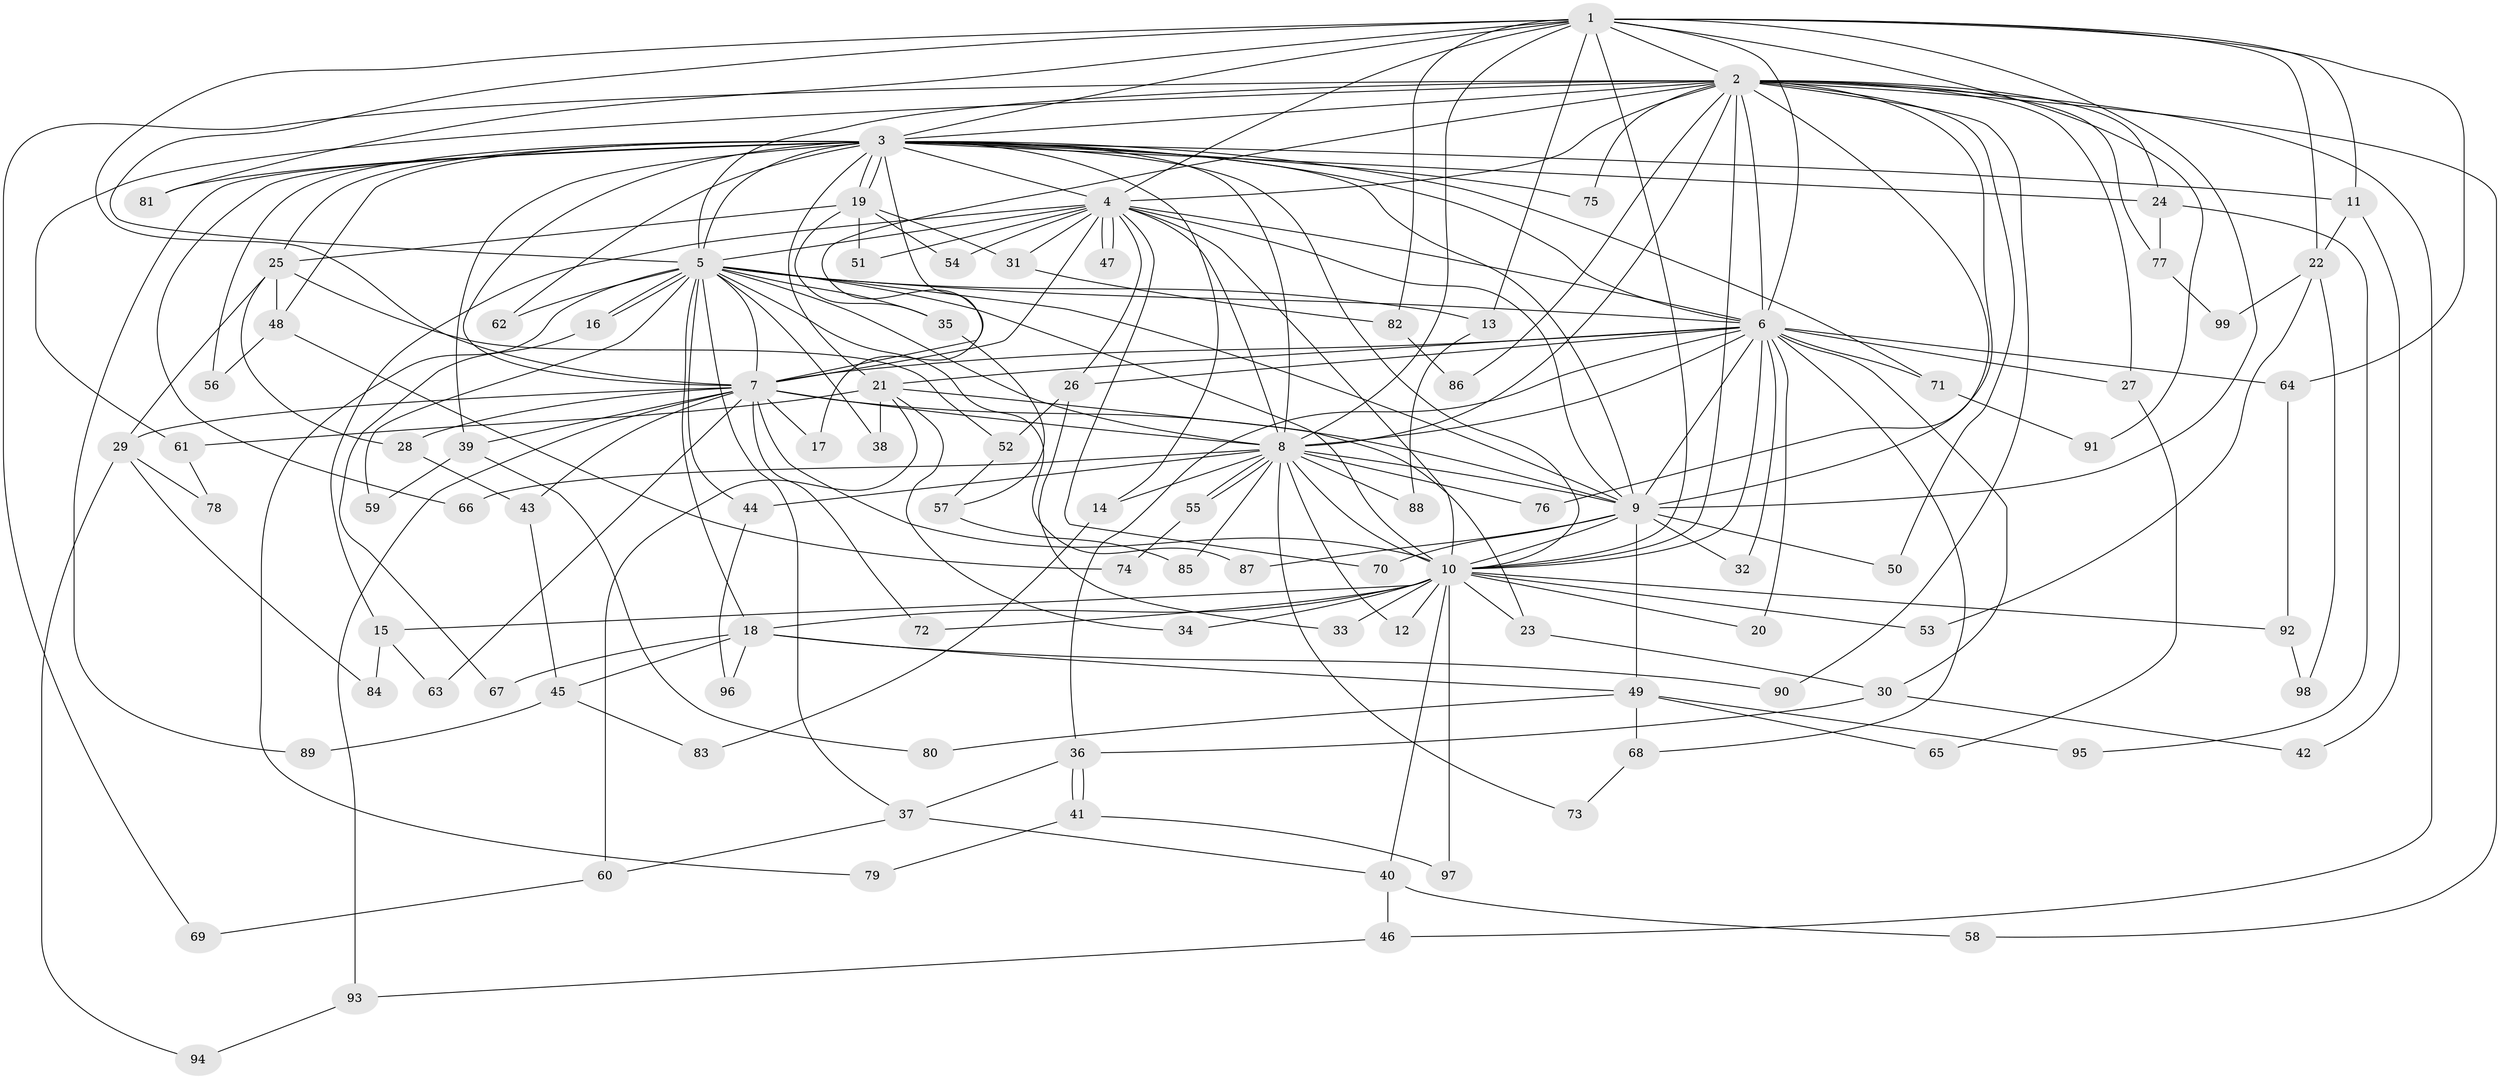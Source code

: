 // Generated by graph-tools (version 1.1) at 2025/25/03/09/25 03:25:42]
// undirected, 99 vertices, 223 edges
graph export_dot {
graph [start="1"]
  node [color=gray90,style=filled];
  1;
  2;
  3;
  4;
  5;
  6;
  7;
  8;
  9;
  10;
  11;
  12;
  13;
  14;
  15;
  16;
  17;
  18;
  19;
  20;
  21;
  22;
  23;
  24;
  25;
  26;
  27;
  28;
  29;
  30;
  31;
  32;
  33;
  34;
  35;
  36;
  37;
  38;
  39;
  40;
  41;
  42;
  43;
  44;
  45;
  46;
  47;
  48;
  49;
  50;
  51;
  52;
  53;
  54;
  55;
  56;
  57;
  58;
  59;
  60;
  61;
  62;
  63;
  64;
  65;
  66;
  67;
  68;
  69;
  70;
  71;
  72;
  73;
  74;
  75;
  76;
  77;
  78;
  79;
  80;
  81;
  82;
  83;
  84;
  85;
  86;
  87;
  88;
  89;
  90;
  91;
  92;
  93;
  94;
  95;
  96;
  97;
  98;
  99;
  1 -- 2;
  1 -- 3;
  1 -- 4;
  1 -- 5;
  1 -- 6;
  1 -- 7;
  1 -- 8;
  1 -- 9;
  1 -- 10;
  1 -- 11;
  1 -- 13;
  1 -- 22;
  1 -- 64;
  1 -- 81;
  1 -- 82;
  1 -- 91;
  2 -- 3;
  2 -- 4;
  2 -- 5;
  2 -- 6;
  2 -- 7;
  2 -- 8;
  2 -- 9;
  2 -- 10;
  2 -- 24;
  2 -- 27;
  2 -- 46;
  2 -- 50;
  2 -- 58;
  2 -- 61;
  2 -- 69;
  2 -- 75;
  2 -- 76;
  2 -- 77;
  2 -- 86;
  2 -- 90;
  3 -- 4;
  3 -- 5;
  3 -- 6;
  3 -- 7;
  3 -- 8;
  3 -- 9;
  3 -- 10;
  3 -- 11;
  3 -- 14;
  3 -- 17;
  3 -- 19;
  3 -- 19;
  3 -- 21;
  3 -- 24;
  3 -- 25;
  3 -- 39;
  3 -- 48;
  3 -- 56;
  3 -- 62;
  3 -- 66;
  3 -- 71;
  3 -- 75;
  3 -- 81;
  3 -- 89;
  4 -- 5;
  4 -- 6;
  4 -- 7;
  4 -- 8;
  4 -- 9;
  4 -- 10;
  4 -- 15;
  4 -- 26;
  4 -- 31;
  4 -- 47;
  4 -- 47;
  4 -- 51;
  4 -- 54;
  4 -- 70;
  5 -- 6;
  5 -- 7;
  5 -- 8;
  5 -- 9;
  5 -- 10;
  5 -- 13;
  5 -- 16;
  5 -- 16;
  5 -- 18;
  5 -- 35;
  5 -- 37;
  5 -- 38;
  5 -- 44;
  5 -- 59;
  5 -- 62;
  5 -- 79;
  5 -- 87;
  6 -- 7;
  6 -- 8;
  6 -- 9;
  6 -- 10;
  6 -- 20;
  6 -- 21;
  6 -- 26;
  6 -- 27;
  6 -- 30;
  6 -- 32;
  6 -- 36;
  6 -- 64;
  6 -- 68;
  6 -- 71;
  7 -- 8;
  7 -- 9;
  7 -- 10;
  7 -- 17;
  7 -- 28;
  7 -- 29;
  7 -- 39;
  7 -- 43;
  7 -- 63;
  7 -- 72;
  7 -- 93;
  8 -- 9;
  8 -- 10;
  8 -- 12;
  8 -- 14;
  8 -- 44;
  8 -- 55;
  8 -- 55;
  8 -- 66;
  8 -- 73;
  8 -- 76;
  8 -- 85;
  8 -- 88;
  9 -- 10;
  9 -- 32;
  9 -- 49;
  9 -- 50;
  9 -- 70;
  9 -- 87;
  10 -- 12;
  10 -- 15;
  10 -- 18;
  10 -- 20;
  10 -- 23;
  10 -- 33;
  10 -- 34;
  10 -- 40;
  10 -- 53;
  10 -- 72;
  10 -- 92;
  10 -- 97;
  11 -- 22;
  11 -- 42;
  13 -- 88;
  14 -- 83;
  15 -- 63;
  15 -- 84;
  16 -- 67;
  18 -- 45;
  18 -- 49;
  18 -- 67;
  18 -- 90;
  18 -- 96;
  19 -- 25;
  19 -- 31;
  19 -- 35;
  19 -- 51;
  19 -- 54;
  21 -- 23;
  21 -- 34;
  21 -- 38;
  21 -- 60;
  21 -- 61;
  22 -- 53;
  22 -- 98;
  22 -- 99;
  23 -- 30;
  24 -- 77;
  24 -- 95;
  25 -- 28;
  25 -- 29;
  25 -- 48;
  25 -- 52;
  26 -- 33;
  26 -- 52;
  27 -- 65;
  28 -- 43;
  29 -- 78;
  29 -- 84;
  29 -- 94;
  30 -- 36;
  30 -- 42;
  31 -- 82;
  35 -- 57;
  36 -- 37;
  36 -- 41;
  36 -- 41;
  37 -- 40;
  37 -- 60;
  39 -- 59;
  39 -- 80;
  40 -- 46;
  40 -- 58;
  41 -- 79;
  41 -- 97;
  43 -- 45;
  44 -- 96;
  45 -- 83;
  45 -- 89;
  46 -- 93;
  48 -- 56;
  48 -- 74;
  49 -- 65;
  49 -- 68;
  49 -- 80;
  49 -- 95;
  52 -- 57;
  55 -- 74;
  57 -- 85;
  60 -- 69;
  61 -- 78;
  64 -- 92;
  68 -- 73;
  71 -- 91;
  77 -- 99;
  82 -- 86;
  92 -- 98;
  93 -- 94;
}
